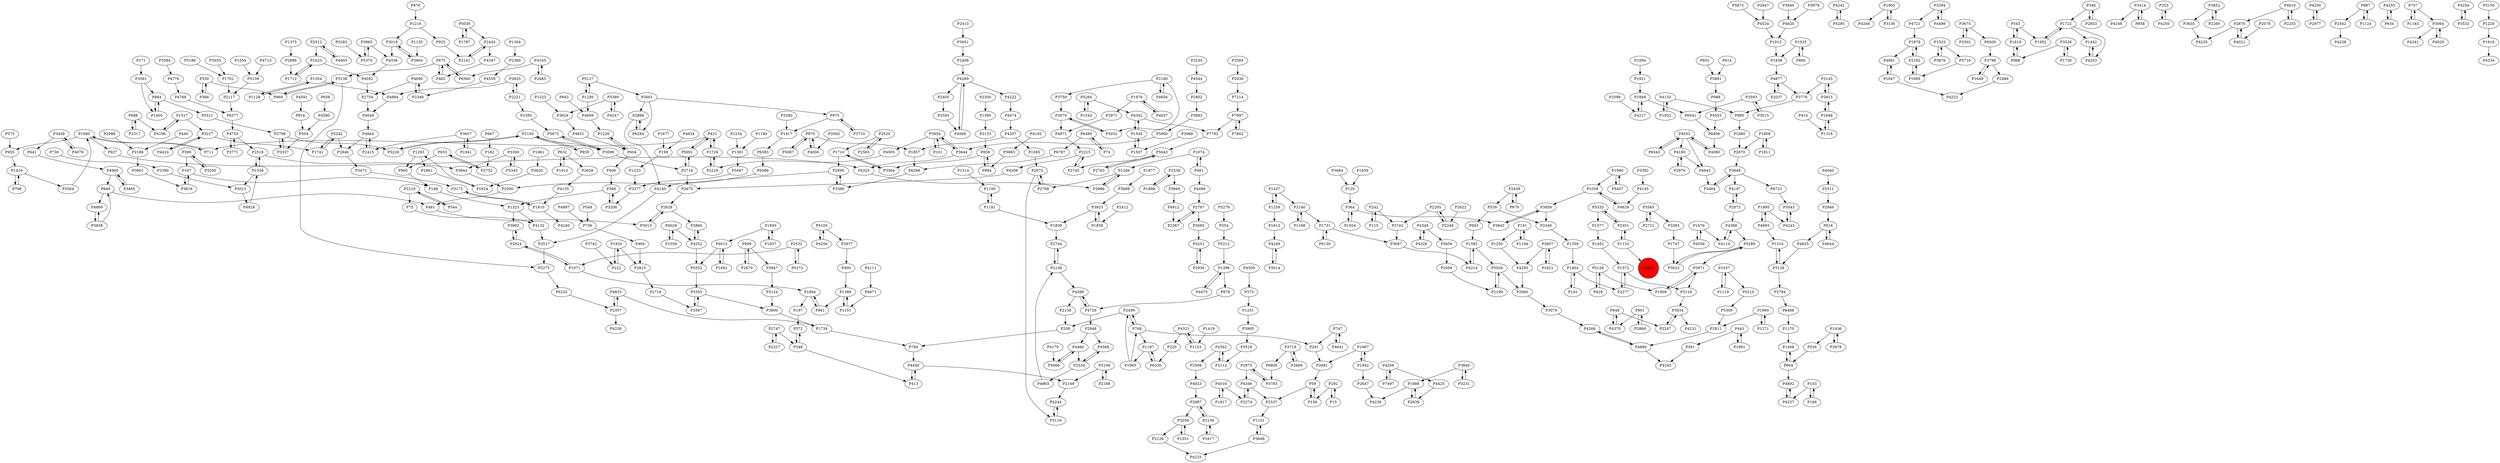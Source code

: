 digraph {
	P1190 -> P1181
	P2948 -> P4568
	P530 -> P969
	P3860 -> P4252
	P4133 -> P1932
	P1921 -> P1949
	P4242 -> P4285
	P1865 -> P4246
	P2971 -> P4871
	P1256 -> P5127
	P1074 -> P481
	P2036 -> P7214
	P3905 -> P3518
	P5873 -> P4524
	P1712 -> P1623
	P2072 -> P4197
	P3294 -> P4498
	P667 -> P182
	P632 -> P2658
	P1037 -> P5210
	P2802 -> P3883
	P1850 -> P4615
	P1722 -> P1442
	P1865 -> P3136
	P2108 -> P2744
	P3517 -> P2275
	P3992 -> P2024
	P2961 -> P1624
	P4654 -> P199
	P2180 -> P4656
	P504 -> P3337
	P864 -> P5511
	P4033 -> P6543
	P1223 -> P3629
	P3783 -> P2975
	P2327 -> P2747
	P939 -> P2193
	P242 -> P2742
	P975 -> P1417
	P4615 -> P5552
	P1545 -> P1507
	P5389 -> P3629
	P167 -> P148
	P604 -> P1226
	P4776 -> P4768
	P1747 -> P3623
	P616 -> P4644
	P1216 -> P3019
	P3838 -> P840
	P4033 -> P4180
	P4197 -> P2072
	P3986 -> P1266
	P242 -> P115
	P4105 -> P3983
	P840 -> P461
	P768 -> P1197
	P4399 -> P4729
	P2534 -> P4568
	P4020 -> P1913
	P2141 -> P2445
	P2718 -> P5091
	P3954 -> P101
	P2747 -> P2327
	P1676 -> P4556
	P1250 -> P4293
	P1234 -> P1381
	P970 -> P1857
	P927 -> P4325
	P4825 -> P3128
	P5128 -> P1809
	P4140 -> P3517
	P2130 -> P2987
	P3798 -> P1649
	P3719 -> P6808
	P4729 -> P4399
	P905 -> P148
	P4349 -> P3656
	P5289 -> P3623
	P2130 -> P1617
	P4321 -> P220
	P364 -> P1954
	P4222 -> P4474
	P2108 -> P4399
	P6330 -> P1197
	P530 -> P366
	P3302 -> P3675
	P3414 -> P4248
	P970 -> P5087
	P253 -> P4250
	P2512 -> P4605
	P3883 -> P5060
	P1894 -> P197
	P2056 -> P2199
	P292 -> P15
	P3852 -> P2269
	P368 -> P1323
	P1119 -> P1037
	P2846 -> P3472
	P3646 -> P4233
	P5643 -> P2745
	P3675 -> P6500
	P4237 -> P4892
	P5087 -> P970
	P1389 -> P1151
	P2439 -> P539
	P1404 -> P141
	P4230 -> P2977
	P408 -> P368
	P381 -> P4243
	P2070 -> P3648
	P1692 -> P4615
	P1937 -> P1850
	P1354 -> P1128
	P1878 -> P2192
	P3393 -> P1747
	P1894 -> P941
	P4833 -> P1734
	P2219 -> P75
	P3564 -> P1710
	P875 -> P462
	P2797 -> P2367
	P2221 -> P1595
	P6298 -> P3380
	P887 -> P2542
	P1877 -> P3688
	P1910 -> P4240
	P4690 -> P2348
	P3776 -> P980
	P141 -> P1404
	P1965 -> P768
	P2357 -> P4236
	P2681 -> P59
	P1437 -> P2140
	P1808 -> P1811
	P2784 -> P6466
	P5026 -> P2060
	P2888 -> P6284
	P3504 -> P1680
	P5060 -> P3644
	P414 -> P1318
	P1416 -> P3504
	P4994 -> P4049
	P1153 -> P4321
	P4755 -> P3771
	P4217 -> P1949
	P2138 -> P208
	P199 -> P1233
	P1731 -> P3687
	P3951 -> P2408
	P2499 -> P768
	P4349 -> P4326
	P4556 -> P1676
	P2532 -> P5372
	P2744 -> P2108
	P4881 -> P1847
	P1710 -> P2695
	P5266 -> P1543
	P364 -> P3843
	P875 -> P6560
	P74 -> P6480
	P5335 -> P1577
	P543 -> P1952
	P747 -> P4641
	P1913 -> P1838
	P3414 -> P858
	P1991 -> P445
	P4997 -> P736
	P3843 -> P3859
	P4033 -> P4943
	P4637 -> P1976
	P3458 -> P641
	P6284 -> P2888
	P1960 -> P1271
	P4370 -> P848
	P4347 -> P462
	P2797 -> P3085
	P4214 -> P1592
	P3923 -> P1859
	P461 -> P3013
	P955 -> P1416
	P1734 -> P784
	P4256 -> P5105
	P1572 -> P2277
	P1216 -> P925
	P5716 -> P1695
	P1395 -> P2133
	P4269 -> P4569
	P4693 -> P1895
	P3657 -> P2415
	P4251 -> P2930
	P208 -> P784
	P1910 -> P3172
	P3014 -> P4249
	P390 -> P167
	P1729 -> P431
	P994 -> P839
	P59 -> P2537
	P4040 -> P2511
	P3392 -> P4145
	P4509 -> P373
	P7497 -> P4258
	P2565 -> P2520
	P5026 -> P2199
	P784 -> P4450
	P5226 -> P2193
	P2340 -> P1359
	P1941 -> P3657
	P4641 -> P747
	P3337 -> P2798
	P2628 -> P3860
	P469 -> P2815
	P1259 -> P1437
	P4255 -> P634
	P4943 -> P3484
	P3013 -> P2628
	P4833 -> P2357
	P4252 -> P5552
	P2672 -> P3119
	P4644 -> P616
	P4524 -> P1913
	P101 -> P3954
	P191 -> P1194
	P346 -> P1722
	P5266 -> P4342
	P1396 -> P4475
	P4079 -> P3458
	P2274 -> P4346
	P3593 -> P6041
	P2445 -> P4347
	P2445 -> P2141
	P4285 -> P4242
	P1314 -> P1190
	P1316 -> P3128
	P3684 -> P120
	P2975 -> P4346
	P2512 -> P1623
	P2542 -> P4238
	P3064 -> P4241
	P4768 -> P6377
	P1949 -> P4217
	P1442 -> P4253
	P1857 -> P6298
	P904 -> P1408
	P3688 -> P3923
	P3644 -> P3954
	P1517 -> P3227
	P3390 -> P5013
	P3971 -> P3116
	P901 -> P2868
	P2975 -> P3783
	P539 -> P2340
	P5511 -> P2798
	P1381 -> P5067
	P1577 -> P1452
	P1419 -> P1153
	P1559 -> P4028
	P4466 -> P5066
	P4342 -> P7792
	P4498 -> P3294
	P4170 -> P5066
	P4559 -> P2348
	P1197 -> P6330
	P2415 -> P4944
	P5372 -> P2532
	P3800 -> P1734
	P933 -> P905
	P2205 -> P2246
	P4325 -> P3986
	P4254 -> P3532
	P5067 -> P3377
	P3620 -> P1624
	P2408 -> P4269
	P4831 -> P604
	P6500 -> P3798
	P4499 -> P2797
	P3528 -> P1730
	P549 -> P736
	P3515 -> P3593
	P4568 -> P2534
	P156 -> P59
	P15 -> P292
	P440 -> P2186
	P5457 -> P1990
	P3124 -> P3800
	P2149 -> P4244
	P4963 -> P2108
	P3019 -> P4336
	P4016 -> P2274
	P3355 -> P3367
	P1128 -> P1354
	P4474 -> P4207
	P1507 -> P1545
	P3891 -> P988
	P798 -> P1416
	P5066 -> P4466
	P5335 -> P2351
	P2946 -> P616
	P431 -> P5091
	P2412 -> P1859
	P1680 -> P955
	P6220 -> P2357
	P1932 -> P4133
	P2815 -> P2716
	P4326 -> P4349
	P5552 -> P3355
	P2622 -> P2246
	P4269 -> P4222
	P3593 -> P3515
	P3116 -> P3034
	P3256 -> P2126
	P4080 -> P4033
	P4258 -> P4425
	P3719 -> P2669
	P688 -> P2317
	P2898 -> P2186
	P1405 -> P864
	P1722 -> P4253
	P2192 -> P1878
	P3798 -> P2489
	P1565 -> P2672
	P5091 -> P2718
	P1688 -> P2639
	P5370 -> P3865
	P4110 -> P4388
	P3200 -> P390
	P904 -> P4892
	P1817 -> P4016
	P4944 -> P2846
	P7214 -> P7997
	P1180 -> P1381
	P4399 -> P2138
	P291 -> P2681
	P840 -> P4869
	P2037 -> P4877
	P182 -> P2732
	P4388 -> P4110
	P3001 -> P6284
	P1847 -> P4232
	P1617 -> P2130
	P2853 -> P346
	P3807 -> P4293
	P4033 -> P4080
	P4610 -> P2255
	P1659 -> P120
	P4196 -> P1517
	P1847 -> P4881
	P3472 -> P3172
	P1965 -> P2499
	P1094 -> P1921
	P1183 -> P707
	P2193 -> P3098
	P2672 -> P2708
	P2380 -> P4559
	P3283 -> P5370
	P5105 -> P2877
	P171 -> P3561
	P1037 -> P1119
	P730 -> P3390
	P3983 -> P994
	P1722 -> P1952
	P3172 -> P1910
	P5105 -> P4256
	P1304 -> P2380
	P4321 -> P1153
	P1680 -> P927
	P816 -> P504
	P3001 -> P2888
	P2593 -> P4569
	P1256 -> P4609
	P692 -> P4609
	P2511 -> P2946
	P6041 -> P6406
	P3532 -> P4254
	P1436 -> P526
	P4133 -> P980
	P2168 -> P5106
	P4342 -> P1545
	P2246 -> P2205
	P2072 -> P4388
	P2747 -> P348
	P3644 -> P4325
	P4609 -> P1226
	P2483 -> P4165
	P1952 -> P1722
	P462 -> P875
	P1452 -> P1572
	P839 -> P3564
	P366 -> P530
	P3947 -> P3124
	P1533 -> P5716
	P5013 -> P4928
	P191 -> P1250
	P4207 -> P1857
	P1819 -> P968
	P3034 -> P4231
	P1396 -> P878
	P2562 -> P2508
	P153 -> P166
	P390 -> P3200
	P4869 -> P3838
	P2215 -> P2745
	P348 -> P572
	P4346 -> P2537
	P3710 -> P975
	P975 -> P3710
	P1895 -> P4693
	P1197 -> P1965
	P4266 -> P4890
	P909 -> P2670
	P3816 -> P167
	P3940 -> P4020
	P3979 -> P4020
	P2348 -> P4690
	P5127 -> P3001
	P2489 -> P4232
	P2269 -> P3852
	P2140 -> P1198
	P572 -> P348
	P2695 -> P3380
	P3954 -> P3644
	P3098 -> P2718
	P3944 -> P2500
	P2532 -> P1071
	P3648 -> P4197
	P4892 -> P4237
	P7997 -> P7792
	P2317 -> P688
	P1170 -> P1408
	P346 -> P2853
	P445 -> P381
	P3852 -> P3635
	P3001 -> P975
	P3119 -> P4244
	P3594 -> P4776
	P1060 -> P2070
	P3032 -> P3070
	P616 -> P4825
	P4591 -> P816
	P3367 -> P3355
	P543 -> P1819
	P4207 -> P1565
	P3518 -> P2112
	P1920 -> P2815
	P2215 -> P4308
	P1135 -> P3804
	P3145 -> P3776
	P1895 -> P4245
	P292 -> P156
	P2351 -> P5335
	P4165 -> P6560
	P3807 -> P1621
	P348 -> P413
	P1318 -> P1648
	P2534 -> P4963
	P4180 -> P4943
	P2669 -> P3719
	P4132 -> P3517
	P1133 -> P2351
	P1729 -> P2216
	P539 -> P683
	P3771 -> P4755
	P2708 -> P2672
	P3840 -> P3231
	P4258 -> P7497
	P2199 -> P5026
	P2718 -> P2675
	P1437 -> P1259
	P3971 -> P1809
	P167 -> P3816
	P4871 -> P2215
	P2216 -> P1729
	P2598 -> P4217
	P197 -> P572
	P1990 -> P1038
	P1838 -> P4877
	P3256 -> P1551
	P1038 -> P4629
	P573 -> P955
	P2987 -> P2130
	P4253 -> P1442
	P3815 -> P1648
	P400 -> P1389
	P431 -> P1729
	P5242 -> P1741
	P4346 -> P2274
	P1649 -> P3798
	P5039 -> P2445
	P7997 -> P7802
	P2413 -> P3951
	P2500 -> P461
	P1556 -> P5139
	P3145 -> P3815
	P5127 -> P1256
	P3859 -> P2340
	P4145 -> P4629
	P3687 -> P4214
	P864 -> P1405
	P6383 -> P6586
	P148 -> P1323
	P1101 -> P3646
	P4252 -> P3860
	P1015 -> P632
	P1787 -> P5039
	P5389 -> P4247
	P1359 -> P1404
	P5138 -> P2275
	P2439 -> P679
	P4928 -> P1538
	P3565 -> P2721
	P933 -> P2732
	P1538 -> P2518
	P1035 -> P860
	P2628 -> P3013
	P3648 -> P3484
	P5106 -> P2149
	P1613 -> P4249
	P1688 -> P4239
	P5309 -> P2811
	P2193 -> P939
	P4877 -> P3776
	P1543 -> P5266
	P4049 -> P4944
	P4388 -> P5289
	P5279 -> P554
	P1648 -> P1318
	P1259 -> P1613
	P3128 -> P1316
	P1293 -> P2961
	P368 -> P3206
	P1677 -> P199
	P6466 -> P1170
	P2763 -> P5643
	P554 -> P5212
	P6406 -> P4080
	P3136 -> P1865
	P629 -> P5128
	P2742 -> P3687
	P1545 -> P4342
	P3954 -> P4905
	P1942 -> P1967
	P1226 -> P604
	P3150 -> P1220
	P1695 -> P2192
	P688 -> P4196
	P4245 -> P5043
	P683 -> P1592
	P1408 -> P904
	P1960 -> P2811
	P3528 -> P968
	P4629 -> P1038
	P2639 -> P1688
	P1416 -> P798
	P3458 -> P4079
	P6480 -> P74
	P4890 -> P4243
	P1220 -> P1916
	P3294 -> P4721
	P1266 -> P2708
	P5210 -> P5309
	P2886 -> P1712
	P3227 -> P4424
	P768 -> P2499
	P1293 -> P905
	P3085 -> P4251
	P909 -> P3947
	P4165 -> P2483
	P1198 -> P2140
	P2192 -> P1695
	P4021 -> P2870
	P4580 -> P504
	P526 -> P904
	P2537 -> P1101
	P2351 -> P1133
	P153 -> P4237
	P2798 -> P5226
	P3923 -> P1839
	P59 -> P156
	P2930 -> P4251
	P1676 -> P4110
	P1181 -> P1190
	P2367 -> P2797
	P5186 -> P1702
	P3070 -> P4871
	P3377 -> P3206
	P4592 -> P2754
	P2205 -> P2742
	P707 -> P1183
	P5289 -> P3971
	P3675 -> P3302
	P4615 -> P1692
	P4450 -> P413
	P2405 -> P2593
	P3838 -> P4869
	P4610 -> P2870
	P2221 -> P3825
	P848 -> P4370
	P2024 -> P1071
	P2277 -> P1572
	P1436 -> P2678
	P2508 -> P4023
	P970 -> P4006
	P4249 -> P3014
	P4905 -> P2216
	P5043 -> P4245
	P4424 -> P3227
	P481 -> P1074
	P878 -> P4729
	P5212 -> P1396
	P2117 -> P6377
	P2970 -> P4180
	P5039 -> P1787
	P2888 -> P4140
	P4028 -> P4252
	P1071 -> P1894
	P2948 -> P4466
	P1916 -> P4234
	P2811 -> P4890
	P2877 -> P400
	P2180 -> P3032
	P544 -> P2219
	P3742 -> P222
	P3035 -> P1702
	P1323 -> P4132
	P2300 -> P1395
	P2338 -> P3640
	P1624 -> P1293
	P1194 -> P191
	P4944 -> P2415
	P1592 -> P4214
	P3825 -> P2221
	P445 -> P1991
	P1710 -> P3564
	P7802 -> P7997
	P1949 -> P6041
	P3561 -> P1405
	P2647 -> P4239
	P1538 -> P5013
	P2847 -> P4524
	P901 -> P4370
	P6586 -> P2500
	P3635 -> P4235
	P2219 -> P544
	P5242 -> P2846
	P1517 -> P4196
	P220 -> P6330
	P3300 -> P5345
	P604 -> P408
	P1533 -> P3876
	P1878 -> P4881
	P1133 -> P4229
	P4656 -> P2180
	P2499 -> P208
	P3098 -> P5672
	P1899 -> P2338
	P2716 -> P3367
	P4029 -> P3064
	P1074 -> P1266
	P707 -> P3064
	P2078 -> P4021
	P6808 -> P3783
	P1266 -> P3986
	P4293 -> P2060
	P3901 -> P3816
	P5106 -> P2168
	P747 -> P291
	P1811 -> P1808
	P3840 -> P1688
	P1592 -> P5026
	P1961 -> P3620
	P4877 -> P2037
	P4247 -> P5389
	P1976 -> P2971
	P2670 -> P909
	P431 -> P711
	P1233 -> P3377
	P768 -> P291
	P1271 -> P1960
	P4466 -> P2534
	P4890 -> P4266
	P2247 -> P3034
	P3561 -> P864
	P4269 -> P2405
	P3657 -> P1941
	P4450 -> P2149
	P4721 -> P1878
	P1323 -> P3992
	P4023 -> P2987
	P5139 -> P2117
	P4671 -> P1151
	P3068 -> P1507
	P2721 -> P3565
	P6130 -> P1731
	P1976 -> P4637
	P1648 -> P3815
	P6543 -> P4033
	P2112 -> P2562
	P1808 -> P2070
	P2732 -> P933
	P2678 -> P1436
	P2520 -> P1710
	P3865 -> P5370
	P6723 -> P5043
	P4425 -> P2639
	P4693 -> P1316
	P3380 -> P2695
	P1954 -> P364
	P839 -> P994
	P4016 -> P1817
	P6480 -> P6787
	P4555 -> P6406
	P1859 -> P3923
	P988 -> P4555
	P1741 -> P5242
	P1151 -> P1389
	P3206 -> P368
	P1819 -> P543
	P3064 -> P4029
	P1071 -> P2024
	P5091 -> P431
	P2193 -> P5226
	P3079 -> P4266
	P887 -> P1124
	P3128 -> P2784
	P3034 -> P2247
	P3876 -> P1533
	P4006 -> P970
	P858 -> P3414
	P1404 -> P2277
	P3815 -> P3145
	P1375 -> P2886
	P4569 -> P4269
	P4180 -> P2970
	P2798 -> P3337
	P968 -> P1819
	P4900 -> P840
	P7792 -> P5643
	P222 -> P1920
	P656 -> P4580
	P481 -> P4499
	P2562 -> P2112
	P120 -> P364
	P4250 -> P253
	P3623 -> P5289
	P2093 -> P4006
	P3355 -> P3800
	P3280 -> P1417
	P3484 -> P3648
	P3070 -> P3032
	P3227 -> P1741
	P3231 -> P3840
	P2658 -> P4155
	P4111 -> P4671
	P860 -> P1035
	P2695 -> P4140
	P2754 -> P4049
	P2255 -> P4610
	P2275 -> P6220
	P1839 -> P2744
	P2518 -> P3944
	P2180 -> P3759
	P736 -> P469
	P4755 -> P2518
	P3804 -> P3019
	P1038 -> P3859
	P4028 -> P1559
	P1731 -> P6130
	P1990 -> P5457
	P6787 -> P6298
	P1417 -> P6383
	P1702 -> P2117
	P1035 -> P1838
	P3019 -> P3804
	P4729 -> P2948
	P980 -> P1060
	P5643 -> P2763
	P4605 -> P2512
	P5128 -> P629
	P976 -> P1216
	P6377 -> P4755
	P115 -> P242
	P925 -> P2141
	P3648 -> P6723
	P2987 -> P3256
	P3759 -> P3070
	P1251 -> P3905
	P2518 -> P1538
	P2235 -> P4544
	P2870 -> P4021
	P4713 -> P5139
	P4900 -> P3485
	P2745 -> P2215
	P166 -> P153
	P2977 -> P4230
	P4336 -> P4592
	P1967 -> P2681
	P1572 -> P3116
	P1942 -> P2647
	P2126 -> P4233
	P1850 -> P1937
	P3565 -> P3393
	P2140 -> P1731
	P1595 -> P5672
	P679 -> P2439
	P1389 -> P941
	P2585 -> P2036
	P3646 -> P1101
	P1623 -> P1712
	P5138 -> P969
	P3640 -> P4912
	P2338 -> P1899
	P4912 -> P2367
	P6560 -> P875
	P4690 -> P2754
	P3629 -> P4831
	P3656 -> P2056
	P413 -> P4450
	P1354 -> P4994
	P711 -> P1680
	P2133 -> P839
	P3825 -> P4994
	P5345 -> P3300
	P2675 -> P2628
	P3859 -> P3843
	P2186 -> P3901
	P875 -> P5138
	P1809 -> P3971
	P848 -> P2247
	P614 -> P3891
	P4475 -> P1396
	P3485 -> P4900
	P1124 -> P887
	P1680 -> P711
	P3865 -> P4336
	P641 -> P4900
	P1621 -> P3807
	P1730 -> P3528
	P1920 -> P222
	P1551 -> P3256
	P4544 -> P2802
	P2868 -> P901
	P1623 -> P4592
	P1181 -> P1839
	P969 -> P5138
	P2870 -> P4235
	P1967 -> P1942
	P941 -> P1894
	P373 -> P1251
	P2024 -> P3992
	P2357 -> P4833
	P634 -> P4255
	P852 -> P3891
	P2060 -> P3079
	P4244 -> P3119
	P5672 -> P3098
	P632 -> P1015
	P4308 -> P2675
	P3300 -> P3944
	P4155 -> P1910
	P2520 -> P2565
	P75 -> P4132
	P4229 [shape=circle]
	P4229 [style=filled]
	P4229 [fillcolor=red]
}